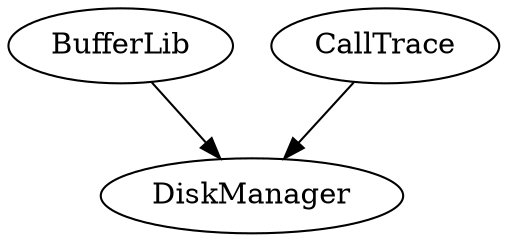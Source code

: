 #pragma once

digraph DiskManager
{
	#define digraph subgraph
	#include <BufferLib.gv>
	#undef digraph

	#define digraph subgraph
	#include <CallTrace.gv>
	#undef digraph

	BufferLib -> DiskManager;
	CallTrace -> DiskManager;
} 
